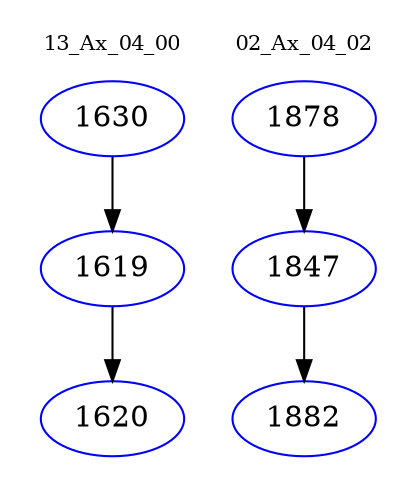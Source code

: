 digraph{
subgraph cluster_0 {
color = white
label = "13_Ax_04_00";
fontsize=10;
T0_1630 [label="1630", color="blue"]
T0_1630 -> T0_1619 [color="black"]
T0_1619 [label="1619", color="blue"]
T0_1619 -> T0_1620 [color="black"]
T0_1620 [label="1620", color="blue"]
}
subgraph cluster_1 {
color = white
label = "02_Ax_04_02";
fontsize=10;
T1_1878 [label="1878", color="blue"]
T1_1878 -> T1_1847 [color="black"]
T1_1847 [label="1847", color="blue"]
T1_1847 -> T1_1882 [color="black"]
T1_1882 [label="1882", color="blue"]
}
}

